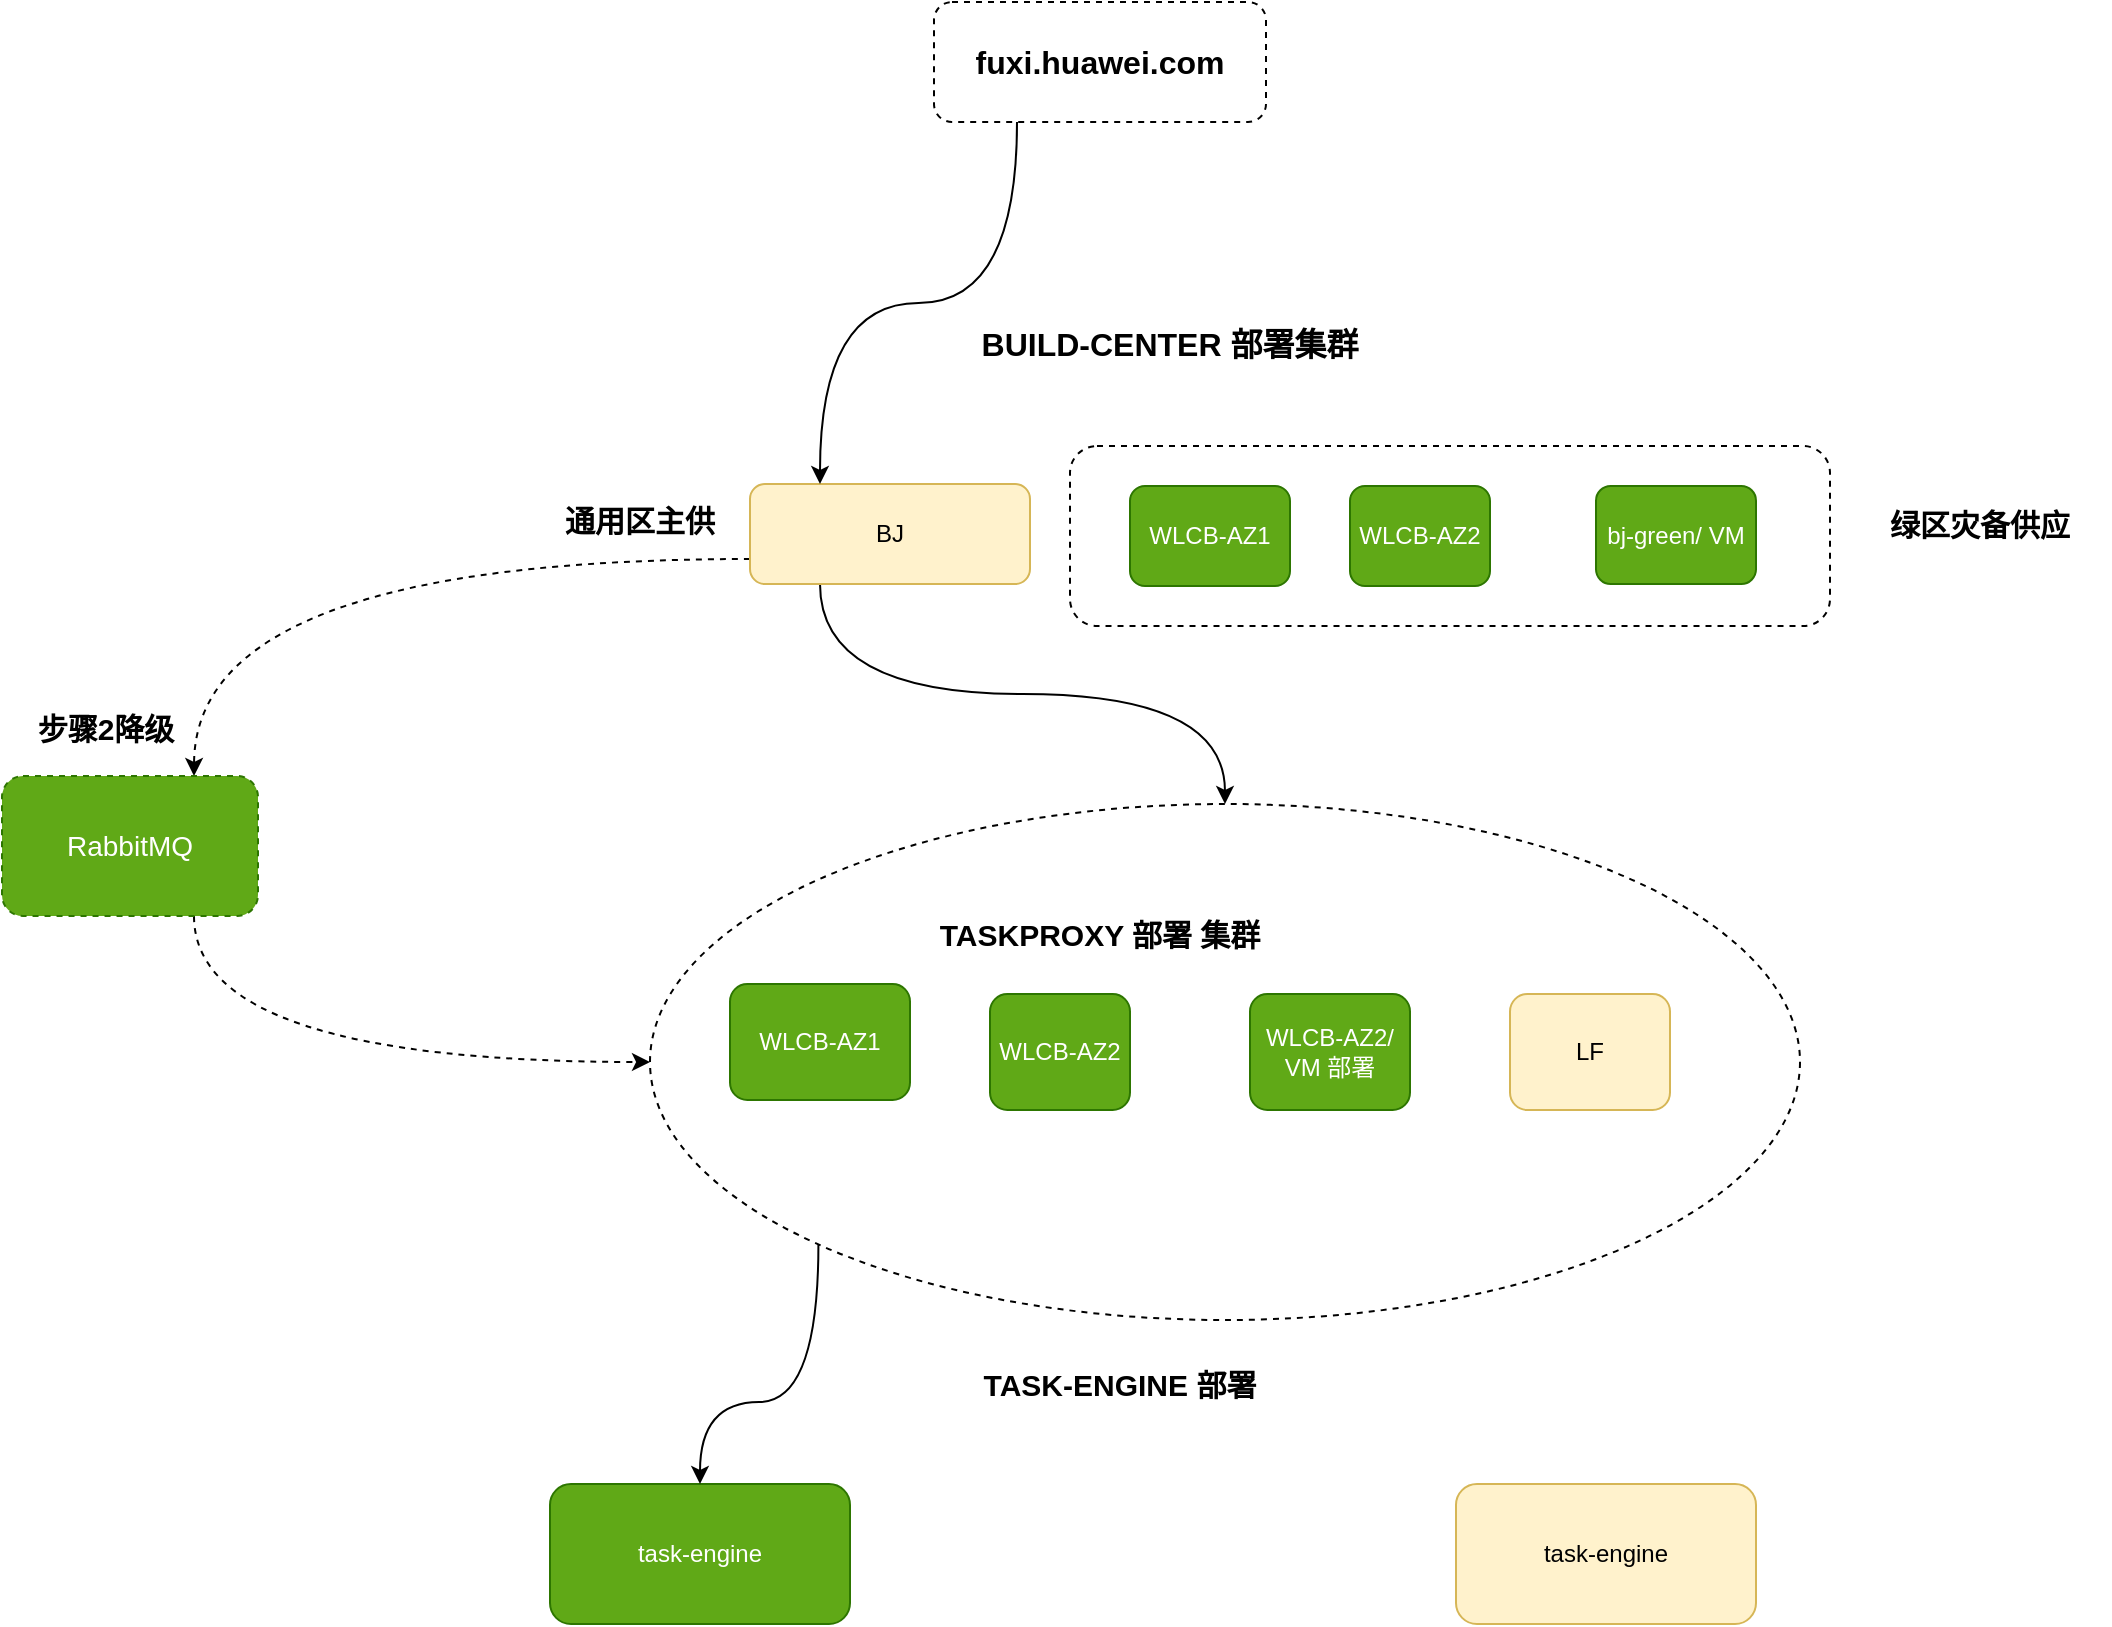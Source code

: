 <mxfile version="11.1.1" type="github"><diagram id="yFWzFQJoDG5LbQRGL9qd" name="Page-1"><mxGraphModel dx="1740" dy="1156" grid="1" gridSize="16" guides="1" tooltips="1" connect="1" arrows="1" fold="1" page="0" pageScale="1" pageWidth="827" pageHeight="1169" math="0" shadow="0"><root><mxCell id="0"/><mxCell id="1" parent="0"/><mxCell id="gq8OBRwm1sSner1v7Z7M-7" style="edgeStyle=orthogonalEdgeStyle;rounded=0;orthogonalLoop=1;jettySize=auto;html=1;exitX=0.25;exitY=1;exitDx=0;exitDy=0;curved=1;" edge="1" parent="1" source="uvSfwWdrj63MOaOLARCe-1" target="gq8OBRwm1sSner1v7Z7M-5"><mxGeometry relative="1" as="geometry"/></mxCell><mxCell id="gq8OBRwm1sSner1v7Z7M-24" style="edgeStyle=orthogonalEdgeStyle;curved=1;rounded=0;orthogonalLoop=1;jettySize=auto;html=1;exitX=0;exitY=0.75;exitDx=0;exitDy=0;dashed=1;" edge="1" parent="1" source="uvSfwWdrj63MOaOLARCe-1"><mxGeometry relative="1" as="geometry"><mxPoint x="-368" y="256" as="targetPoint"/></mxGeometry></mxCell><mxCell id="uvSfwWdrj63MOaOLARCe-1" value="BJ" style="rounded=1;whiteSpace=wrap;html=1;fillColor=#fff2cc;strokeColor=#d6b656;" parent="1" vertex="1"><mxGeometry x="-90" y="110" width="140" height="50" as="geometry"/></mxCell><mxCell id="uvSfwWdrj63MOaOLARCe-2" value="&lt;font style=&quot;font-size: 16px&quot;&gt;&lt;b&gt;BUILD-CENTER 部署集群&lt;/b&gt;&lt;/font&gt;" style="text;html=1;strokeColor=none;fillColor=none;align=center;verticalAlign=middle;whiteSpace=wrap;rounded=0;" parent="1" vertex="1"><mxGeometry x="-5" y="30" width="250" height="20" as="geometry"/></mxCell><mxCell id="uvSfwWdrj63MOaOLARCe-3" value="WLCB-AZ1" style="rounded=1;whiteSpace=wrap;html=1;fillColor=#60a917;strokeColor=#2D7600;fontColor=#ffffff;" parent="1" vertex="1"><mxGeometry x="100" y="111" width="80" height="50" as="geometry"/></mxCell><mxCell id="uvSfwWdrj63MOaOLARCe-4" value="WLCB-AZ2" style="rounded=1;whiteSpace=wrap;html=1;fillColor=#60a917;strokeColor=#2D7600;fontColor=#ffffff;" parent="1" vertex="1"><mxGeometry x="210" y="111" width="70" height="50" as="geometry"/></mxCell><mxCell id="uvSfwWdrj63MOaOLARCe-5" value="bj-green/ VM" style="rounded=1;whiteSpace=wrap;html=1;fillColor=#60a917;strokeColor=#2D7600;fontColor=#ffffff;" parent="1" vertex="1"><mxGeometry x="333" y="111" width="80" height="49" as="geometry"/></mxCell><mxCell id="uvSfwWdrj63MOaOLARCe-9" value="&lt;font size=&quot;1&quot;&gt;&lt;b style=&quot;font-size: 15px&quot;&gt;TASKPROXY 部署 集群&lt;/b&gt;&lt;/font&gt;" style="text;html=1;strokeColor=none;fillColor=none;align=center;verticalAlign=middle;whiteSpace=wrap;rounded=0;" parent="1" vertex="1"><mxGeometry x="2" y="310" width="166" height="50" as="geometry"/></mxCell><mxCell id="uvSfwWdrj63MOaOLARCe-11" value="WLCB-AZ1" style="rounded=1;whiteSpace=wrap;html=1;fillColor=#60a917;strokeColor=#2D7600;fontColor=#ffffff;" parent="1" vertex="1"><mxGeometry x="-100" y="360" width="90" height="58" as="geometry"/></mxCell><mxCell id="uvSfwWdrj63MOaOLARCe-13" value="WLCB-AZ2" style="rounded=1;whiteSpace=wrap;html=1;fillColor=#60a917;strokeColor=#2D7600;fontColor=#ffffff;" parent="1" vertex="1"><mxGeometry x="30" y="365" width="70" height="58" as="geometry"/></mxCell><mxCell id="uvSfwWdrj63MOaOLARCe-14" value="WLCB-AZ2/ VM 部署" style="rounded=1;whiteSpace=wrap;html=1;fillColor=#60a917;strokeColor=#2D7600;fontColor=#ffffff;" parent="1" vertex="1"><mxGeometry x="160" y="365" width="80" height="58" as="geometry"/></mxCell><mxCell id="5XSUn6Na4wAI-ruY_wMz-1" value="task-engine" style="rounded=1;whiteSpace=wrap;html=1;fillColor=#fff2cc;strokeColor=#d6b656;" parent="1" vertex="1"><mxGeometry x="263" y="610" width="150" height="70" as="geometry"/></mxCell><mxCell id="5XSUn6Na4wAI-ruY_wMz-2" value="task-engine" style="rounded=1;whiteSpace=wrap;html=1;fillColor=#60a917;strokeColor=#2D7600;fontColor=#ffffff;" parent="1" vertex="1"><mxGeometry x="-190" y="610" width="150" height="70" as="geometry"/></mxCell><mxCell id="5XSUn6Na4wAI-ruY_wMz-8" value="&lt;b&gt;&lt;font style=&quot;font-size: 15px&quot;&gt;TASK-ENGINE 部署&lt;/font&gt;&lt;/b&gt;" style="text;html=1;strokeColor=none;fillColor=none;align=center;verticalAlign=middle;whiteSpace=wrap;rounded=0;dashed=1;" parent="1" vertex="1"><mxGeometry x="-10" y="550" width="210" height="20" as="geometry"/></mxCell><mxCell id="gq8OBRwm1sSner1v7Z7M-1" value="" style="rounded=1;whiteSpace=wrap;html=1;fillColor=none;dashed=1;" vertex="1" parent="1"><mxGeometry x="70" y="91" width="380" height="90" as="geometry"/></mxCell><mxCell id="gq8OBRwm1sSner1v7Z7M-10" style="edgeStyle=orthogonalEdgeStyle;curved=1;rounded=0;orthogonalLoop=1;jettySize=auto;html=1;exitX=0;exitY=1;exitDx=0;exitDy=0;" edge="1" parent="1" source="gq8OBRwm1sSner1v7Z7M-5" target="5XSUn6Na4wAI-ruY_wMz-2"><mxGeometry relative="1" as="geometry"/></mxCell><mxCell id="gq8OBRwm1sSner1v7Z7M-5" value="" style="ellipse;whiteSpace=wrap;html=1;dashed=1;fillColor=none;" vertex="1" parent="1"><mxGeometry x="-140" y="270" width="575" height="258" as="geometry"/></mxCell><mxCell id="gq8OBRwm1sSner1v7Z7M-9" value="" style="shape=image;html=1;verticalAlign=top;verticalLabelPosition=bottom;labelBackgroundColor=#ffffff;imageAspect=0;aspect=fixed;image=https://cdn3.iconfinder.com/data/icons/letters-and-numbers-1/32/number_1_blue-128.png;dashed=1;fillColor=none;" vertex="1" parent="1"><mxGeometry x="-33" width="28" height="28" as="geometry"/></mxCell><mxCell id="gq8OBRwm1sSner1v7Z7M-11" value="LF" style="rounded=1;whiteSpace=wrap;html=1;fillColor=#fff2cc;strokeColor=#d6b656;" vertex="1" parent="1"><mxGeometry x="290" y="365" width="80" height="58" as="geometry"/></mxCell><mxCell id="gq8OBRwm1sSner1v7Z7M-12" value="&lt;b&gt;&lt;font style=&quot;font-size: 15px&quot;&gt;通用区主供&lt;/font&gt;&lt;/b&gt;" style="text;html=1;strokeColor=none;fillColor=none;align=center;verticalAlign=middle;whiteSpace=wrap;rounded=0;dashed=1;" vertex="1" parent="1"><mxGeometry x="-190" y="116" width="90" height="24" as="geometry"/></mxCell><mxCell id="gq8OBRwm1sSner1v7Z7M-13" value="&lt;b&gt;&lt;font style=&quot;font-size: 15px&quot;&gt;绿区灾备供应&lt;/font&gt;&lt;/b&gt;" style="text;html=1;strokeColor=none;fillColor=none;align=center;verticalAlign=middle;whiteSpace=wrap;rounded=0;dashed=1;" vertex="1" parent="1"><mxGeometry x="460" y="120" width="130" height="20" as="geometry"/></mxCell><mxCell id="gq8OBRwm1sSner1v7Z7M-19" style="edgeStyle=orthogonalEdgeStyle;curved=1;rounded=0;orthogonalLoop=1;jettySize=auto;html=1;exitX=0.25;exitY=1;exitDx=0;exitDy=0;entryX=0.25;entryY=0;entryDx=0;entryDy=0;" edge="1" parent="1" source="gq8OBRwm1sSner1v7Z7M-17" target="uvSfwWdrj63MOaOLARCe-1"><mxGeometry relative="1" as="geometry"/></mxCell><mxCell id="gq8OBRwm1sSner1v7Z7M-17" value="&lt;b&gt;&lt;font style=&quot;font-size: 16px&quot;&gt;fuxi.huawei.com&lt;/font&gt;&lt;/b&gt;" style="rounded=1;whiteSpace=wrap;html=1;dashed=1;fillColor=none;" vertex="1" parent="1"><mxGeometry x="2" y="-131" width="166" height="60" as="geometry"/></mxCell><mxCell id="gq8OBRwm1sSner1v7Z7M-21" value="" style="shape=image;html=1;verticalAlign=top;verticalLabelPosition=bottom;labelBackgroundColor=#ffffff;imageAspect=0;aspect=fixed;image=https://cdn3.iconfinder.com/data/icons/letters-and-numbers-1/32/number_2_blue-128.png;dashed=1;fillColor=none;" vertex="1" parent="1"><mxGeometry x="-14" y="191" width="32" height="32" as="geometry"/></mxCell><mxCell id="gq8OBRwm1sSner1v7Z7M-25" style="edgeStyle=orthogonalEdgeStyle;curved=1;rounded=0;orthogonalLoop=1;jettySize=auto;html=1;exitX=0.75;exitY=1;exitDx=0;exitDy=0;dashed=1;" edge="1" parent="1" source="gq8OBRwm1sSner1v7Z7M-23" target="gq8OBRwm1sSner1v7Z7M-5"><mxGeometry relative="1" as="geometry"/></mxCell><mxCell id="gq8OBRwm1sSner1v7Z7M-23" value="&lt;font style=&quot;font-size: 14px&quot;&gt;RabbitMQ&lt;/font&gt;" style="rounded=1;whiteSpace=wrap;html=1;dashed=1;fillColor=#60a917;strokeColor=#2D7600;fontColor=#ffffff;" vertex="1" parent="1"><mxGeometry x="-464" y="256" width="128" height="70" as="geometry"/></mxCell><mxCell id="gq8OBRwm1sSner1v7Z7M-26" value="&lt;font style=&quot;font-size: 15px&quot;&gt;&lt;b&gt;步骤2降级&lt;/b&gt;&lt;/font&gt;" style="text;html=1;strokeColor=none;fillColor=none;align=center;verticalAlign=middle;whiteSpace=wrap;rounded=0;dashed=1;" vertex="1" parent="1"><mxGeometry x="-448" y="224" width="72" height="16" as="geometry"/></mxCell></root></mxGraphModel></diagram></mxfile>